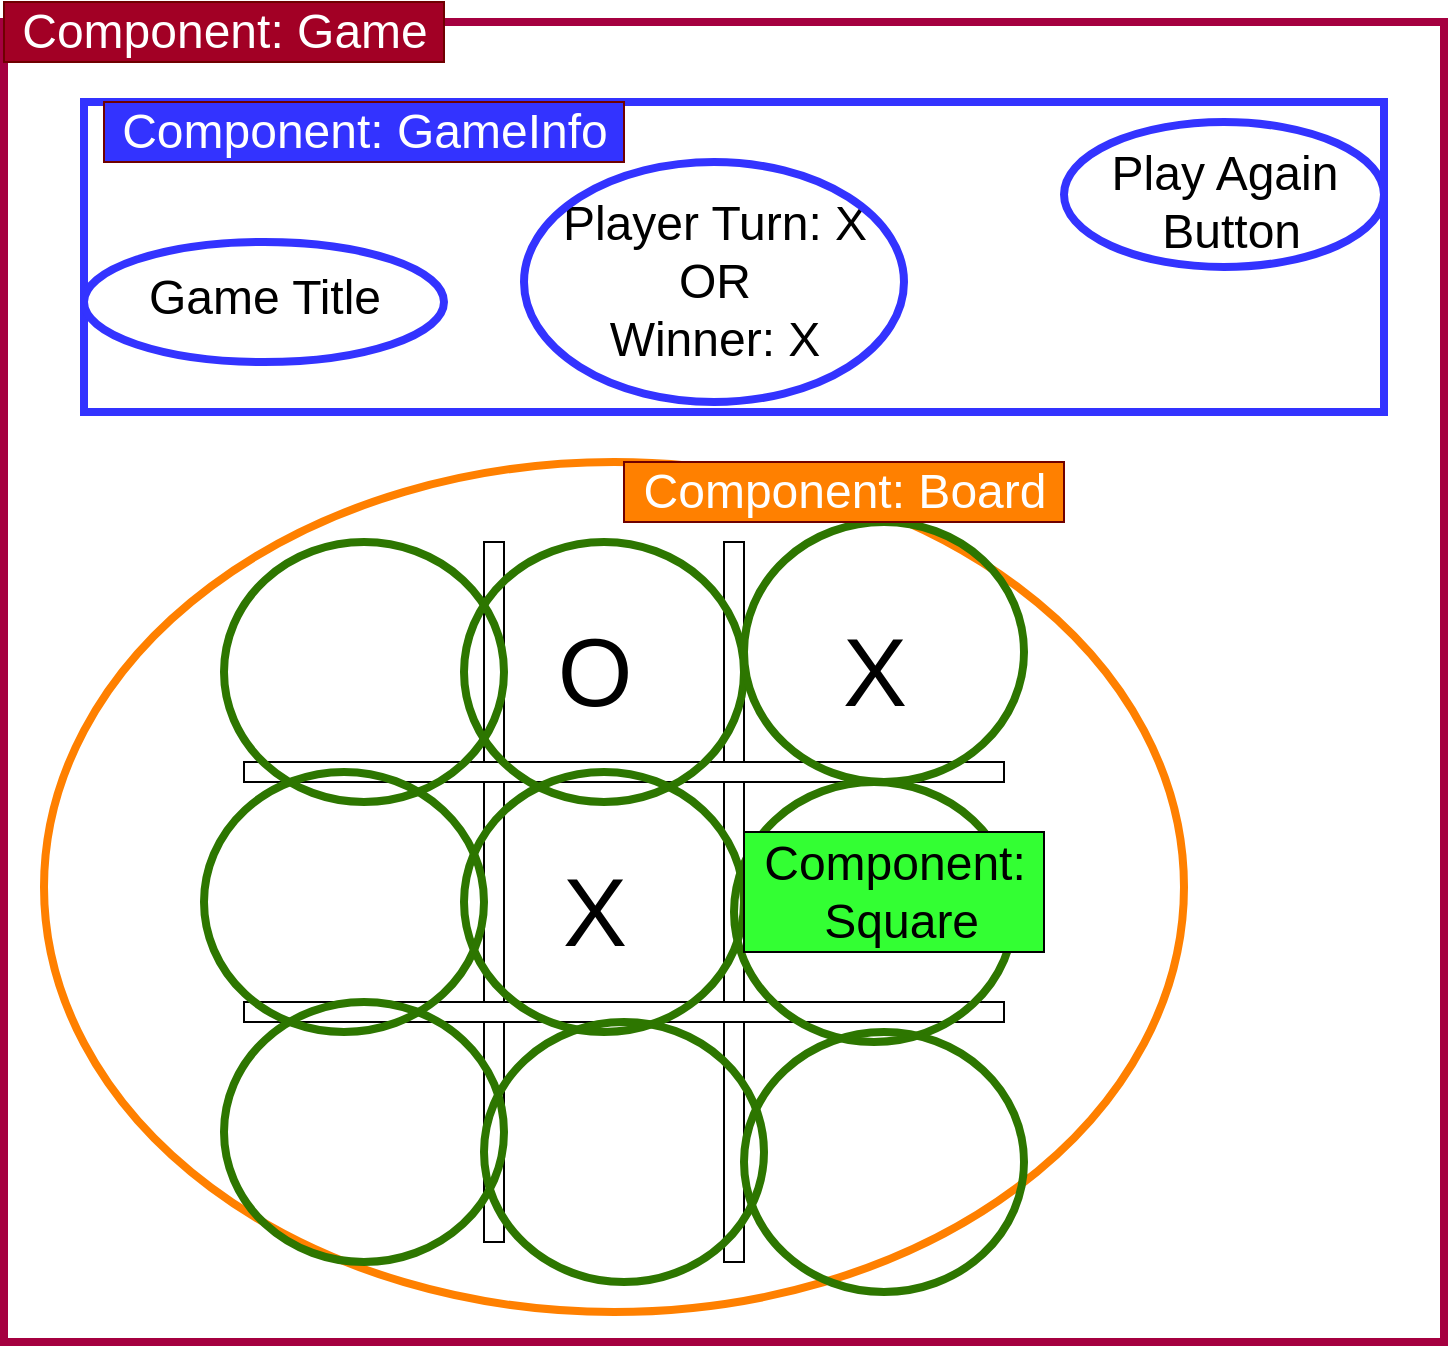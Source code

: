 <mxfile>
    <diagram id="FtccwwIwbRN8gL_Jw7Be" name="Page-1">
        <mxGraphModel dx="1079" dy="680" grid="1" gridSize="10" guides="1" tooltips="1" connect="1" arrows="1" fold="1" page="1" pageScale="1" pageWidth="827" pageHeight="1169" math="0" shadow="0">
            <root>
                <mxCell id="0"/>
                <mxCell id="1" parent="0"/>
                <mxCell id="27" value="" style="whiteSpace=wrap;html=1;fontSize=24;fontColor=#ffffff;strokeColor=#A50040;strokeWidth=4;fillColor=none;" parent="1" vertex="1">
                    <mxGeometry x="50" y="110" width="720" height="660" as="geometry"/>
                </mxCell>
                <mxCell id="33" value="" style="whiteSpace=wrap;html=1;fontSize=24;fontColor=#ffffff;strokeColor=#3333FF;strokeWidth=4;fillColor=none;" parent="1" vertex="1">
                    <mxGeometry x="90" y="150" width="650" height="155" as="geometry"/>
                </mxCell>
                <mxCell id="21" value="" style="ellipse;whiteSpace=wrap;html=1;fontSize=24;fillColor=none;fontColor=#ffffff;strokeColor=#FF8000;strokeWidth=4;" parent="1" vertex="1">
                    <mxGeometry x="70" y="330" width="570" height="425" as="geometry"/>
                </mxCell>
                <mxCell id="2" value="" style="whiteSpace=wrap;html=1;" parent="1" vertex="1">
                    <mxGeometry x="290" y="370" width="10" height="350" as="geometry"/>
                </mxCell>
                <mxCell id="3" value="" style="whiteSpace=wrap;html=1;" parent="1" vertex="1">
                    <mxGeometry x="410" y="370" width="10" height="360" as="geometry"/>
                </mxCell>
                <mxCell id="4" value="" style="whiteSpace=wrap;html=1;" parent="1" vertex="1">
                    <mxGeometry x="170" y="480" width="380" height="10" as="geometry"/>
                </mxCell>
                <mxCell id="5" value="" style="whiteSpace=wrap;html=1;" parent="1" vertex="1">
                    <mxGeometry x="170" y="600" width="380" height="10" as="geometry"/>
                </mxCell>
                <mxCell id="6" value="&lt;font style=&quot;font-size: 48px&quot;&gt;X&lt;/font&gt;" style="text;html=1;resizable=0;autosize=1;align=center;verticalAlign=middle;points=[];fillColor=none;strokeColor=none;rounded=0;" parent="1" vertex="1">
                    <mxGeometry x="460" y="420" width="50" height="30" as="geometry"/>
                </mxCell>
                <mxCell id="7" value="&lt;font style=&quot;font-size: 48px&quot;&gt;O&lt;/font&gt;" style="text;html=1;resizable=0;autosize=1;align=center;verticalAlign=middle;points=[];fillColor=none;strokeColor=none;rounded=0;" parent="1" vertex="1">
                    <mxGeometry x="320" y="420" width="50" height="30" as="geometry"/>
                </mxCell>
                <mxCell id="8" value="&lt;font style=&quot;font-size: 48px&quot;&gt;X&lt;/font&gt;" style="text;html=1;resizable=0;autosize=1;align=center;verticalAlign=middle;points=[];fillColor=none;strokeColor=none;rounded=0;" parent="1" vertex="1">
                    <mxGeometry x="320" y="540" width="50" height="30" as="geometry"/>
                </mxCell>
                <mxCell id="9" value="Player Turn: X&lt;br&gt;OR&lt;br&gt;Winner: X" style="text;html=1;resizable=0;autosize=1;align=center;verticalAlign=middle;points=[];fillColor=none;strokeColor=none;rounded=0;fontSize=24;" parent="1" vertex="1">
                    <mxGeometry x="320" y="195" width="170" height="90" as="geometry"/>
                </mxCell>
                <mxCell id="10" value="Game Title" style="text;html=1;resizable=0;autosize=1;align=center;verticalAlign=middle;points=[];fillColor=none;strokeColor=none;rounded=0;fontSize=24;" parent="1" vertex="1">
                    <mxGeometry x="115" y="232.5" width="130" height="30" as="geometry"/>
                </mxCell>
                <mxCell id="11" value="" style="ellipse;whiteSpace=wrap;html=1;fontSize=24;fillColor=none;fontColor=#ffffff;strokeColor=#2D7600;strokeWidth=4;" parent="1" vertex="1">
                    <mxGeometry x="160" y="370" width="140" height="130" as="geometry"/>
                </mxCell>
                <mxCell id="12" value="" style="ellipse;whiteSpace=wrap;html=1;fontSize=24;fillColor=none;fontColor=#ffffff;strokeColor=#2D7600;strokeWidth=4;" parent="1" vertex="1">
                    <mxGeometry x="280" y="370" width="140" height="130" as="geometry"/>
                </mxCell>
                <mxCell id="13" value="" style="ellipse;whiteSpace=wrap;html=1;fontSize=24;fillColor=none;fontColor=#ffffff;strokeColor=#2D7600;strokeWidth=4;" parent="1" vertex="1">
                    <mxGeometry x="420" y="360" width="140" height="130" as="geometry"/>
                </mxCell>
                <mxCell id="14" value="" style="ellipse;whiteSpace=wrap;html=1;fontSize=24;fillColor=none;fontColor=#ffffff;strokeColor=#2D7600;strokeWidth=4;" parent="1" vertex="1">
                    <mxGeometry x="415" y="490" width="140" height="130" as="geometry"/>
                </mxCell>
                <mxCell id="15" value="" style="ellipse;whiteSpace=wrap;html=1;fontSize=24;fillColor=none;fontColor=#ffffff;strokeColor=#2D7600;strokeWidth=4;" parent="1" vertex="1">
                    <mxGeometry x="280" y="485" width="140" height="130" as="geometry"/>
                </mxCell>
                <mxCell id="16" value="" style="ellipse;whiteSpace=wrap;html=1;fontSize=24;fillColor=none;fontColor=#ffffff;strokeColor=#2D7600;strokeWidth=4;" parent="1" vertex="1">
                    <mxGeometry x="150" y="485" width="140" height="130" as="geometry"/>
                </mxCell>
                <mxCell id="18" value="" style="ellipse;whiteSpace=wrap;html=1;fontSize=24;fillColor=none;fontColor=#ffffff;strokeColor=#2D7600;strokeWidth=4;" parent="1" vertex="1">
                    <mxGeometry x="160" y="600" width="140" height="130" as="geometry"/>
                </mxCell>
                <mxCell id="19" value="" style="ellipse;whiteSpace=wrap;html=1;fontSize=24;fillColor=none;fontColor=#ffffff;strokeColor=#2D7600;strokeWidth=4;" parent="1" vertex="1">
                    <mxGeometry x="290" y="610" width="140" height="130" as="geometry"/>
                </mxCell>
                <mxCell id="20" value="" style="ellipse;whiteSpace=wrap;html=1;fontSize=24;fillColor=none;fontColor=#ffffff;strokeColor=#2D7600;strokeWidth=4;" parent="1" vertex="1">
                    <mxGeometry x="420" y="615" width="140" height="130" as="geometry"/>
                </mxCell>
                <mxCell id="22" value="" style="ellipse;whiteSpace=wrap;html=1;fontSize=24;fillColor=none;fontColor=#ffffff;strokeColor=#3333FF;strokeWidth=4;" parent="1" vertex="1">
                    <mxGeometry x="310" y="180" width="190" height="120" as="geometry"/>
                </mxCell>
                <mxCell id="23" value="" style="ellipse;whiteSpace=wrap;html=1;fontSize=24;fillColor=none;fontColor=#ffffff;strokeColor=#3333FF;strokeWidth=4;" parent="1" vertex="1">
                    <mxGeometry x="90" y="220" width="180" height="60" as="geometry"/>
                </mxCell>
                <mxCell id="30" value="Component: Game" style="text;html=1;resizable=0;autosize=1;align=center;verticalAlign=middle;points=[];fillColor=#a20025;strokeColor=#6F0000;rounded=0;fontSize=24;fontColor=#ffffff;" parent="1" vertex="1">
                    <mxGeometry x="50" y="100" width="220" height="30" as="geometry"/>
                </mxCell>
                <mxCell id="31" value="Component: Board" style="text;html=1;resizable=0;autosize=1;align=center;verticalAlign=middle;points=[];fillColor=#FF8000;strokeColor=#6F0000;rounded=0;fontSize=24;fontColor=#ffffff;" parent="1" vertex="1">
                    <mxGeometry x="360" y="330" width="220" height="30" as="geometry"/>
                </mxCell>
                <mxCell id="32" value="Component:&lt;br&gt;&amp;nbsp;Square" style="text;html=1;resizable=0;autosize=1;align=center;verticalAlign=middle;points=[];fillColor=#33FF33;strokeColor=#000000;rounded=0;fontSize=24;fontColor=#000000;" parent="1" vertex="1">
                    <mxGeometry x="420" y="515" width="150" height="60" as="geometry"/>
                </mxCell>
                <mxCell id="34" value="Component: GameInfo" style="text;html=1;resizable=0;autosize=1;align=center;verticalAlign=middle;points=[];fillColor=#3333FF;strokeColor=#6F0000;rounded=0;fontSize=24;fontColor=#ffffff;" parent="1" vertex="1">
                    <mxGeometry x="100" y="150" width="260" height="30" as="geometry"/>
                </mxCell>
                <mxCell id="35" value="Play Again&lt;br&gt;&amp;nbsp;Button" style="text;html=1;resizable=0;autosize=1;align=center;verticalAlign=middle;points=[];fillColor=none;strokeColor=none;rounded=0;fontSize=24;" vertex="1" parent="1">
                    <mxGeometry x="595" y="170" width="130" height="60" as="geometry"/>
                </mxCell>
                <mxCell id="36" value="" style="ellipse;whiteSpace=wrap;html=1;fontSize=24;fillColor=none;fontColor=#ffffff;strokeColor=#3333FF;strokeWidth=4;" vertex="1" parent="1">
                    <mxGeometry x="580" y="160" width="160" height="72.5" as="geometry"/>
                </mxCell>
            </root>
        </mxGraphModel>
    </diagram>
</mxfile>